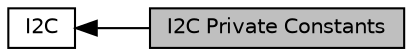 digraph "I2C Private Constants"
{
  edge [fontname="Helvetica",fontsize="10",labelfontname="Helvetica",labelfontsize="10"];
  node [fontname="Helvetica",fontsize="10",shape=box];
  rankdir=LR;
  Node1 [label="I2C Private Constants",height=0.2,width=0.4,color="black", fillcolor="grey75", style="filled", fontcolor="black",tooltip=" "];
  Node2 [label="I2C",height=0.2,width=0.4,color="black", fillcolor="white", style="filled",URL="$group___i2_c.html",tooltip="I2C HAL module driver."];
  Node2->Node1 [shape=plaintext, dir="back", style="solid"];
}
